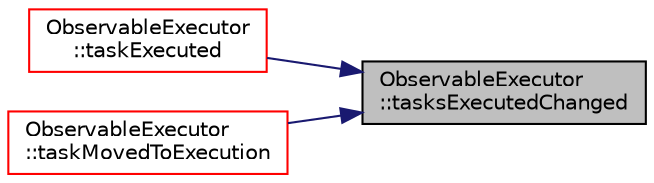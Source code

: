 digraph "ObservableExecutor::tasksExecutedChanged"
{
 // LATEX_PDF_SIZE
  edge [fontname="Helvetica",fontsize="10",labelfontname="Helvetica",labelfontsize="10"];
  node [fontname="Helvetica",fontsize="10",shape=record];
  rankdir="RL";
  Node1 [label="ObservableExecutor\l::tasksExecutedChanged",height=0.2,width=0.4,color="black", fillcolor="grey75", style="filled", fontcolor="black",tooltip=" "];
  Node1 -> Node2 [dir="back",color="midnightblue",fontsize="10",style="solid",fontname="Helvetica"];
  Node2 [label="ObservableExecutor\l::taskExecuted",height=0.2,width=0.4,color="red", fillcolor="white", style="filled",URL="$class_observable_executor.html#a204f6bfdc8d818f11bbd81ac2f1b1cd2",tooltip=" "];
  Node1 -> Node5 [dir="back",color="midnightblue",fontsize="10",style="solid",fontname="Helvetica"];
  Node5 [label="ObservableExecutor\l::taskMovedToExecution",height=0.2,width=0.4,color="red", fillcolor="white", style="filled",URL="$class_observable_executor.html#a21881159755709fdae96a9afaf55194a",tooltip=" "];
}
